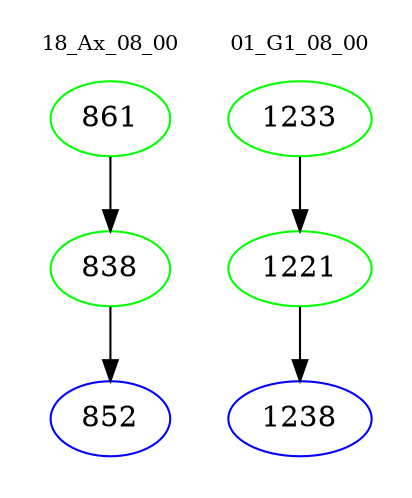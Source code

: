 digraph{
subgraph cluster_0 {
color = white
label = "18_Ax_08_00";
fontsize=10;
T0_861 [label="861", color="green"]
T0_861 -> T0_838 [color="black"]
T0_838 [label="838", color="green"]
T0_838 -> T0_852 [color="black"]
T0_852 [label="852", color="blue"]
}
subgraph cluster_1 {
color = white
label = "01_G1_08_00";
fontsize=10;
T1_1233 [label="1233", color="green"]
T1_1233 -> T1_1221 [color="black"]
T1_1221 [label="1221", color="green"]
T1_1221 -> T1_1238 [color="black"]
T1_1238 [label="1238", color="blue"]
}
}
